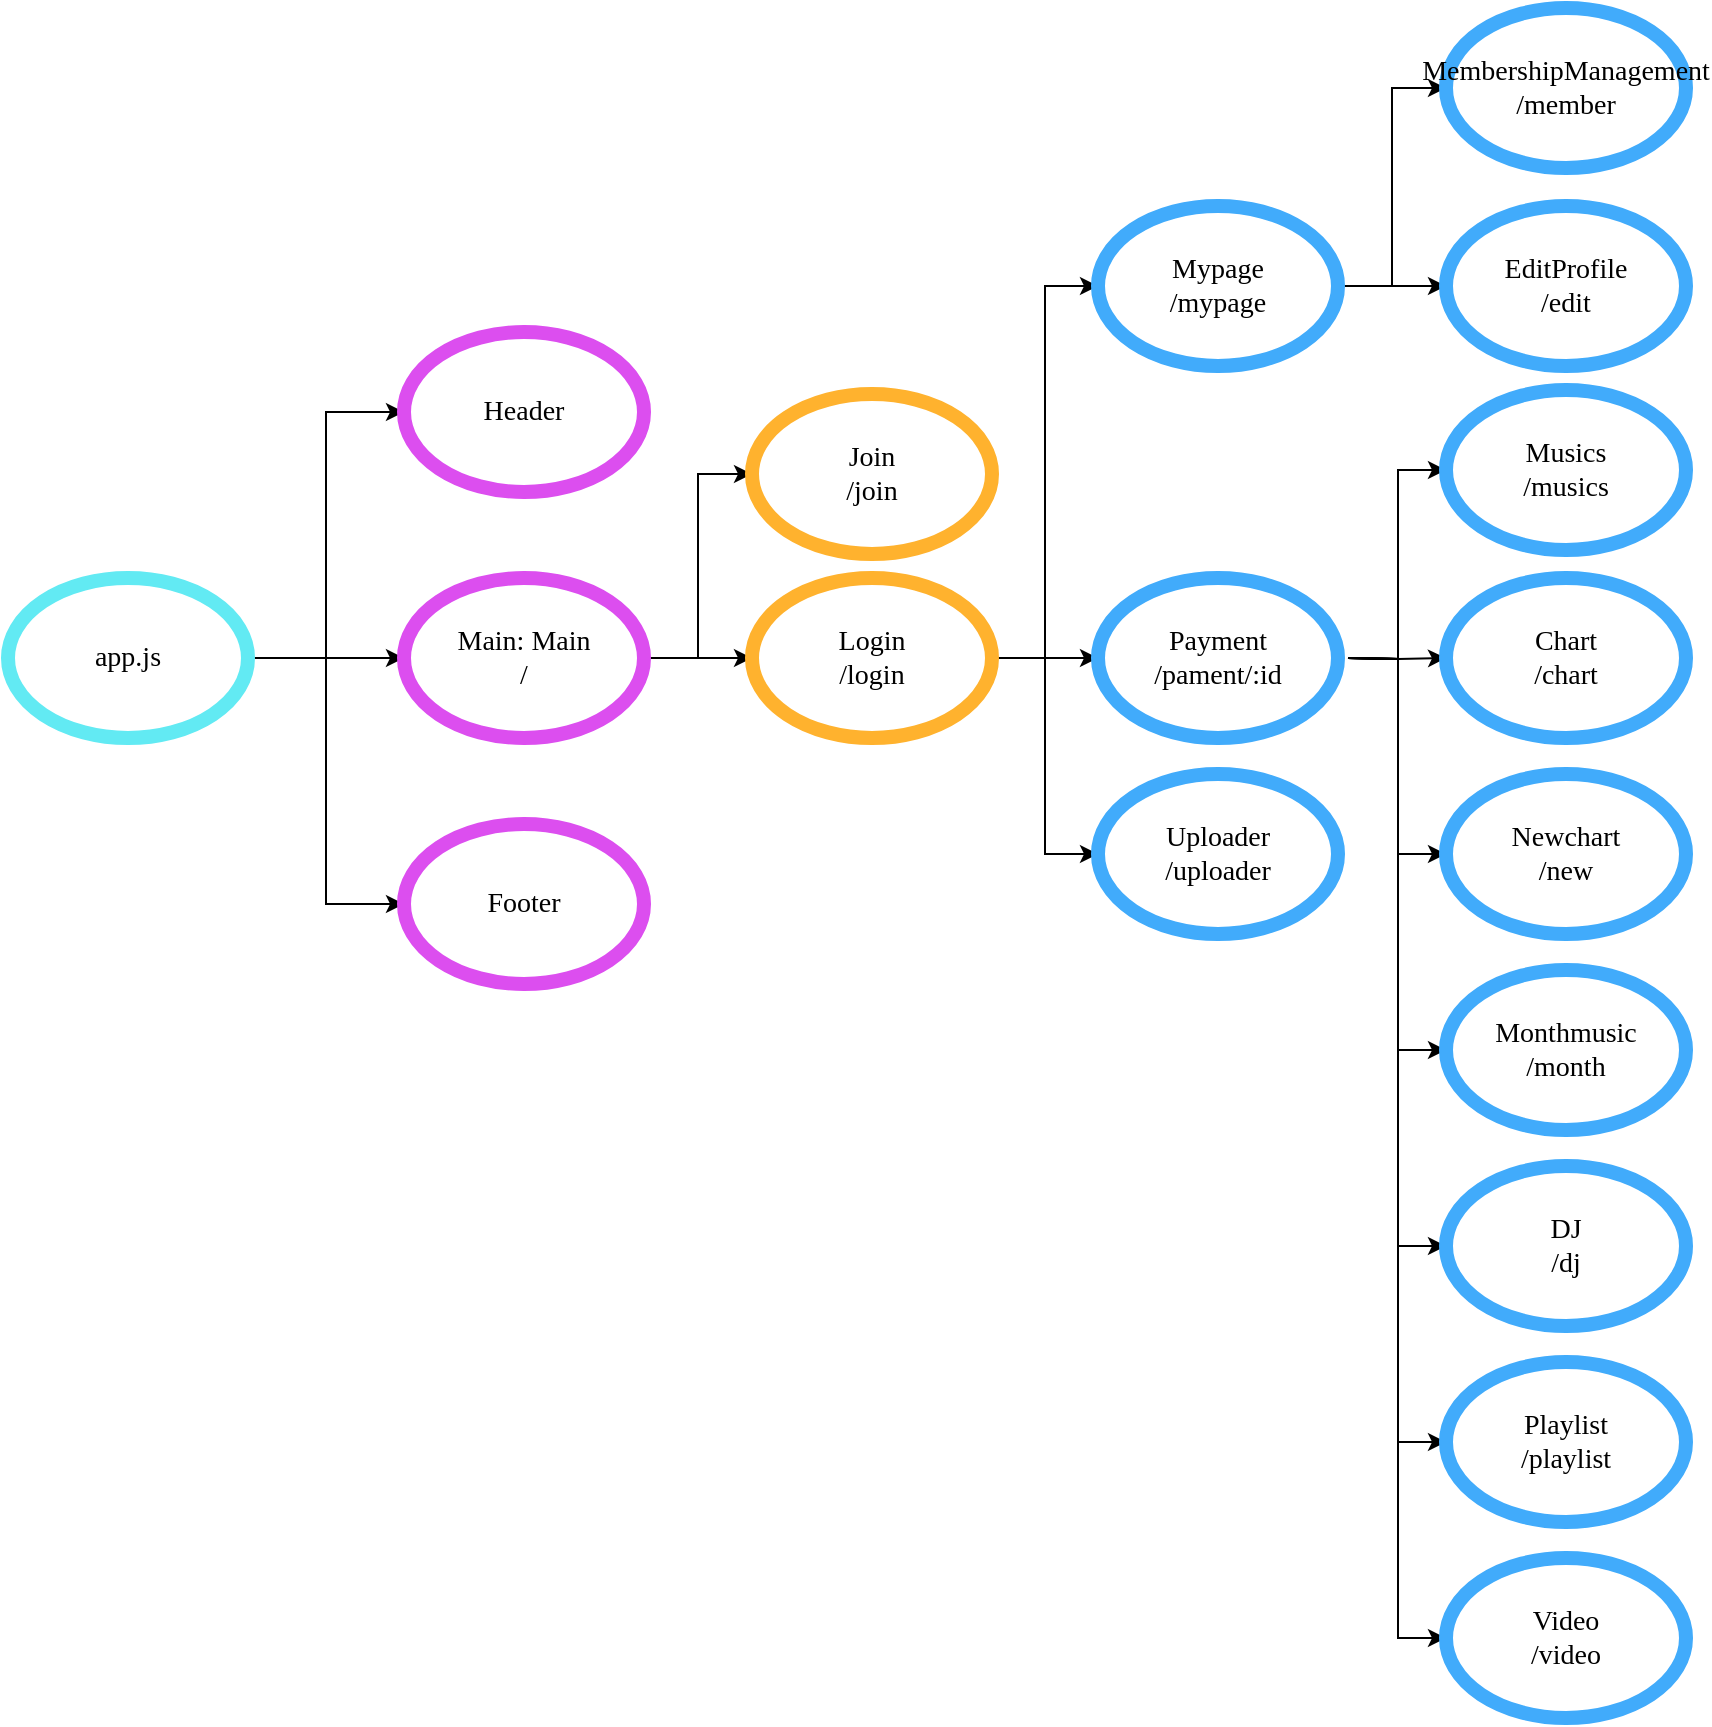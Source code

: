 <mxfile version="22.1.0" type="device">
  <diagram name="페이지-1" id="nJjQuzxzFOZdTHx67VrJ">
    <mxGraphModel dx="3448" dy="982" grid="0" gridSize="10" guides="1" tooltips="1" connect="1" arrows="1" fold="1" page="0" pageScale="1" pageWidth="1169" pageHeight="827" background="#FFFFFF" math="0" shadow="0">
      <root>
        <mxCell id="0" />
        <mxCell id="1" parent="0" />
        <mxCell id="q1l0Mfk32L4LQjD-C9zq-31" value="" style="edgeStyle=orthogonalEdgeStyle;rounded=0;orthogonalLoop=1;jettySize=auto;html=1;verticalAlign=top;" parent="1" edge="1">
          <mxGeometry relative="1" as="geometry">
            <mxPoint x="1940" y="250" as="sourcePoint" />
          </mxGeometry>
        </mxCell>
        <mxCell id="7Ne4PcIB_8j4skOOkWno-11" value="" style="edgeStyle=orthogonalEdgeStyle;rounded=0;orthogonalLoop=1;jettySize=auto;html=1;fontStyle=0;fontSize=14;" parent="1" source="7Ne4PcIB_8j4skOOkWno-4" target="7Ne4PcIB_8j4skOOkWno-10" edge="1">
          <mxGeometry relative="1" as="geometry" />
        </mxCell>
        <mxCell id="7Ne4PcIB_8j4skOOkWno-23" style="edgeStyle=orthogonalEdgeStyle;rounded=0;orthogonalLoop=1;jettySize=auto;html=1;exitX=1;exitY=0.5;exitDx=0;exitDy=0;entryX=0;entryY=0.5;entryDx=0;entryDy=0;fontStyle=0;fontSize=14;" parent="1" source="7Ne4PcIB_8j4skOOkWno-4" target="7Ne4PcIB_8j4skOOkWno-8" edge="1">
          <mxGeometry relative="1" as="geometry" />
        </mxCell>
        <mxCell id="7Ne4PcIB_8j4skOOkWno-24" style="edgeStyle=orthogonalEdgeStyle;rounded=0;orthogonalLoop=1;jettySize=auto;html=1;exitX=1;exitY=0.5;exitDx=0;exitDy=0;entryX=0;entryY=0.5;entryDx=0;entryDy=0;fontStyle=0;fontSize=14;" parent="1" source="7Ne4PcIB_8j4skOOkWno-4" target="7Ne4PcIB_8j4skOOkWno-9" edge="1">
          <mxGeometry relative="1" as="geometry" />
        </mxCell>
        <mxCell id="7Ne4PcIB_8j4skOOkWno-4" value="app.js" style="ellipse;whiteSpace=wrap;html=1;strokeWidth=7;strokeColor=#62eaf3;fontSize=14;fontStyle=0;fontFamily=Lucida Console;" parent="1" vertex="1">
          <mxGeometry x="-1012" y="499" width="120" height="80" as="geometry" />
        </mxCell>
        <mxCell id="7Ne4PcIB_8j4skOOkWno-8" value="Header" style="ellipse;whiteSpace=wrap;html=1;strokeWidth=7;strokeColor=#dc4eef;fontSize=14;fontStyle=0;fontFamily=Lucida Console;" parent="1" vertex="1">
          <mxGeometry x="-814" y="376" width="120" height="80" as="geometry" />
        </mxCell>
        <mxCell id="7Ne4PcIB_8j4skOOkWno-9" value="Footer" style="ellipse;whiteSpace=wrap;html=1;strokeWidth=7;strokeColor=#dc4eef;fontSize=14;fontStyle=0;fontFamily=Lucida Console;" parent="1" vertex="1">
          <mxGeometry x="-814" y="622" width="120" height="80" as="geometry" />
        </mxCell>
        <mxCell id="7Ne4PcIB_8j4skOOkWno-28" style="edgeStyle=orthogonalEdgeStyle;rounded=0;orthogonalLoop=1;jettySize=auto;html=1;entryX=0;entryY=0.5;entryDx=0;entryDy=0;fontStyle=0;fontSize=14;" parent="1" source="7Ne4PcIB_8j4skOOkWno-10" target="7Ne4PcIB_8j4skOOkWno-14" edge="1">
          <mxGeometry relative="1" as="geometry" />
        </mxCell>
        <mxCell id="7Ne4PcIB_8j4skOOkWno-30" style="edgeStyle=orthogonalEdgeStyle;rounded=0;orthogonalLoop=1;jettySize=auto;html=1;exitX=1;exitY=0.5;exitDx=0;exitDy=0;entryX=0;entryY=0.5;entryDx=0;entryDy=0;fontStyle=0;fontSize=14;" parent="1" source="7Ne4PcIB_8j4skOOkWno-10" target="7Ne4PcIB_8j4skOOkWno-15" edge="1">
          <mxGeometry relative="1" as="geometry" />
        </mxCell>
        <mxCell id="7Ne4PcIB_8j4skOOkWno-10" value="Main: Main&lt;br style=&quot;font-size: 14px;&quot;&gt;/" style="ellipse;whiteSpace=wrap;html=1;strokeWidth=7;strokeColor=#dc4eef;fontSize=14;fontStyle=0;fontFamily=Lucida Console;" parent="1" vertex="1">
          <mxGeometry x="-814" y="499" width="120" height="80" as="geometry" />
        </mxCell>
        <mxCell id="7Ne4PcIB_8j4skOOkWno-32" style="edgeStyle=orthogonalEdgeStyle;rounded=0;orthogonalLoop=1;jettySize=auto;html=1;entryX=0;entryY=0.5;entryDx=0;entryDy=0;fontStyle=0;fontSize=14;" parent="1" source="7Ne4PcIB_8j4skOOkWno-14" target="7Ne4PcIB_8j4skOOkWno-16" edge="1">
          <mxGeometry relative="1" as="geometry" />
        </mxCell>
        <mxCell id="7Ne4PcIB_8j4skOOkWno-33" style="edgeStyle=orthogonalEdgeStyle;rounded=0;orthogonalLoop=1;jettySize=auto;html=1;exitX=1;exitY=0.5;exitDx=0;exitDy=0;entryX=0;entryY=0.5;entryDx=0;entryDy=0;fontStyle=0;fontSize=14;" parent="1" target="7Ne4PcIB_8j4skOOkWno-18" edge="1">
          <mxGeometry relative="1" as="geometry">
            <mxPoint x="-342.0" y="539" as="sourcePoint" />
          </mxGeometry>
        </mxCell>
        <mxCell id="FywolilYDu0weeQNcM6k-14" style="edgeStyle=orthogonalEdgeStyle;rounded=0;orthogonalLoop=1;jettySize=auto;html=1;exitX=1;exitY=0.5;exitDx=0;exitDy=0;entryX=0;entryY=0.5;entryDx=0;entryDy=0;" edge="1" parent="1" target="FywolilYDu0weeQNcM6k-2">
          <mxGeometry relative="1" as="geometry">
            <mxPoint x="-342.0" y="539" as="sourcePoint" />
          </mxGeometry>
        </mxCell>
        <mxCell id="FywolilYDu0weeQNcM6k-17" style="edgeStyle=orthogonalEdgeStyle;rounded=0;orthogonalLoop=1;jettySize=auto;html=1;exitX=1;exitY=0.5;exitDx=0;exitDy=0;entryX=0;entryY=0.5;entryDx=0;entryDy=0;" edge="1" parent="1" target="FywolilYDu0weeQNcM6k-3">
          <mxGeometry relative="1" as="geometry">
            <mxPoint x="-342.0" y="539" as="sourcePoint" />
          </mxGeometry>
        </mxCell>
        <mxCell id="FywolilYDu0weeQNcM6k-18" style="edgeStyle=orthogonalEdgeStyle;rounded=0;orthogonalLoop=1;jettySize=auto;html=1;exitX=1;exitY=0.5;exitDx=0;exitDy=0;entryX=0;entryY=0.5;entryDx=0;entryDy=0;" edge="1" parent="1" target="FywolilYDu0weeQNcM6k-4">
          <mxGeometry relative="1" as="geometry">
            <mxPoint x="-342.0" y="539" as="sourcePoint" />
          </mxGeometry>
        </mxCell>
        <mxCell id="FywolilYDu0weeQNcM6k-19" style="edgeStyle=orthogonalEdgeStyle;rounded=0;orthogonalLoop=1;jettySize=auto;html=1;exitX=1;exitY=0.5;exitDx=0;exitDy=0;entryX=0;entryY=0.5;entryDx=0;entryDy=0;" edge="1" parent="1" target="FywolilYDu0weeQNcM6k-5">
          <mxGeometry relative="1" as="geometry">
            <mxPoint x="-342.0" y="539" as="sourcePoint" />
          </mxGeometry>
        </mxCell>
        <mxCell id="FywolilYDu0weeQNcM6k-20" style="edgeStyle=orthogonalEdgeStyle;rounded=0;orthogonalLoop=1;jettySize=auto;html=1;exitX=1;exitY=0.5;exitDx=0;exitDy=0;entryX=0;entryY=0.5;entryDx=0;entryDy=0;" edge="1" parent="1" target="FywolilYDu0weeQNcM6k-6">
          <mxGeometry relative="1" as="geometry">
            <mxPoint x="-342.0" y="539" as="sourcePoint" />
          </mxGeometry>
        </mxCell>
        <mxCell id="FywolilYDu0weeQNcM6k-21" style="edgeStyle=orthogonalEdgeStyle;rounded=0;orthogonalLoop=1;jettySize=auto;html=1;exitX=1;exitY=0.5;exitDx=0;exitDy=0;entryX=0;entryY=0.5;entryDx=0;entryDy=0;" edge="1" parent="1" target="FywolilYDu0weeQNcM6k-7">
          <mxGeometry relative="1" as="geometry">
            <mxPoint x="-342.0" y="539" as="sourcePoint" />
          </mxGeometry>
        </mxCell>
        <mxCell id="FywolilYDu0weeQNcM6k-25" style="edgeStyle=orthogonalEdgeStyle;rounded=0;orthogonalLoop=1;jettySize=auto;html=1;entryX=0;entryY=0.5;entryDx=0;entryDy=0;" edge="1" parent="1" source="7Ne4PcIB_8j4skOOkWno-14" target="FywolilYDu0weeQNcM6k-13">
          <mxGeometry relative="1" as="geometry" />
        </mxCell>
        <mxCell id="FywolilYDu0weeQNcM6k-26" style="edgeStyle=orthogonalEdgeStyle;rounded=0;orthogonalLoop=1;jettySize=auto;html=1;exitX=1;exitY=0.5;exitDx=0;exitDy=0;entryX=0;entryY=0.5;entryDx=0;entryDy=0;" edge="1" parent="1" source="7Ne4PcIB_8j4skOOkWno-14" target="FywolilYDu0weeQNcM6k-11">
          <mxGeometry relative="1" as="geometry" />
        </mxCell>
        <mxCell id="7Ne4PcIB_8j4skOOkWno-14" value="Login&lt;br style=&quot;font-size: 14px;&quot;&gt;/login" style="ellipse;whiteSpace=wrap;html=1;strokeWidth=7;strokeColor=#ffb22e;fontSize=14;fontStyle=0;fontFamily=Lucida Console;" parent="1" vertex="1">
          <mxGeometry x="-640" y="499" width="120" height="80" as="geometry" />
        </mxCell>
        <mxCell id="7Ne4PcIB_8j4skOOkWno-15" value="Join&lt;br style=&quot;font-size: 14px;&quot;&gt;/join" style="ellipse;whiteSpace=wrap;html=1;strokeWidth=7;strokeColor=#ffb22e;fontSize=14;fontStyle=0;fontFamily=Lucida Console;" parent="1" vertex="1">
          <mxGeometry x="-640" y="407" width="120" height="80" as="geometry" />
        </mxCell>
        <mxCell id="FywolilYDu0weeQNcM6k-9" value="" style="edgeStyle=orthogonalEdgeStyle;rounded=0;orthogonalLoop=1;jettySize=auto;html=1;" edge="1" parent="1" source="7Ne4PcIB_8j4skOOkWno-16" target="FywolilYDu0weeQNcM6k-8">
          <mxGeometry relative="1" as="geometry" />
        </mxCell>
        <mxCell id="FywolilYDu0weeQNcM6k-22" style="edgeStyle=orthogonalEdgeStyle;rounded=0;orthogonalLoop=1;jettySize=auto;html=1;exitX=1;exitY=0.5;exitDx=0;exitDy=0;entryX=0;entryY=0.5;entryDx=0;entryDy=0;" edge="1" parent="1" source="7Ne4PcIB_8j4skOOkWno-16" target="FywolilYDu0weeQNcM6k-10">
          <mxGeometry relative="1" as="geometry" />
        </mxCell>
        <mxCell id="7Ne4PcIB_8j4skOOkWno-16" value="Mypage&lt;br style=&quot;font-size: 14px;&quot;&gt;/mypage" style="ellipse;whiteSpace=wrap;html=1;strokeWidth=7;strokeColor=#41abfb;fontSize=14;fontStyle=0;fontFamily=Lucida Console;" parent="1" vertex="1">
          <mxGeometry x="-467" y="313" width="120" height="80" as="geometry" />
        </mxCell>
        <mxCell id="7Ne4PcIB_8j4skOOkWno-18" value="Chart&lt;br style=&quot;font-size: 14px;&quot;&gt;/chart" style="ellipse;whiteSpace=wrap;html=1;strokeWidth=7;strokeColor=#41abfb;fontSize=14;fontStyle=0;fontFamily=Lucida Console;" parent="1" vertex="1">
          <mxGeometry x="-293" y="499" width="120" height="80" as="geometry" />
        </mxCell>
        <mxCell id="FywolilYDu0weeQNcM6k-2" value="Musics&lt;br&gt;/musics" style="ellipse;whiteSpace=wrap;html=1;strokeWidth=7;strokeColor=#41abfb;fontSize=14;fontStyle=0;fontFamily=Lucida Console;" vertex="1" parent="1">
          <mxGeometry x="-293" y="405" width="120" height="80" as="geometry" />
        </mxCell>
        <mxCell id="FywolilYDu0weeQNcM6k-3" value="Newchart&lt;br style=&quot;font-size: 14px;&quot;&gt;/new" style="ellipse;whiteSpace=wrap;html=1;strokeWidth=7;strokeColor=#41abfb;fontSize=14;fontStyle=0;fontFamily=Lucida Console;" vertex="1" parent="1">
          <mxGeometry x="-293" y="597" width="120" height="80" as="geometry" />
        </mxCell>
        <mxCell id="FywolilYDu0weeQNcM6k-4" value="Monthmusic&lt;br&gt;/month" style="ellipse;whiteSpace=wrap;html=1;strokeWidth=7;strokeColor=#41abfb;fontSize=14;fontStyle=0;fontFamily=Lucida Console;" vertex="1" parent="1">
          <mxGeometry x="-293" y="695" width="120" height="80" as="geometry" />
        </mxCell>
        <mxCell id="FywolilYDu0weeQNcM6k-5" value="DJ&lt;br&gt;/dj" style="ellipse;whiteSpace=wrap;html=1;strokeWidth=7;strokeColor=#41abfb;fontSize=14;fontStyle=0;fontFamily=Lucida Console;" vertex="1" parent="1">
          <mxGeometry x="-293" y="793" width="120" height="80" as="geometry" />
        </mxCell>
        <mxCell id="FywolilYDu0weeQNcM6k-6" value="Playlist&lt;br&gt;/playlist" style="ellipse;whiteSpace=wrap;html=1;strokeWidth=7;strokeColor=#41abfb;fontSize=14;fontStyle=0;fontFamily=Lucida Console;" vertex="1" parent="1">
          <mxGeometry x="-293" y="891" width="120" height="80" as="geometry" />
        </mxCell>
        <mxCell id="FywolilYDu0weeQNcM6k-7" value="Video&lt;br&gt;/video" style="ellipse;whiteSpace=wrap;html=1;strokeWidth=7;strokeColor=#41abfb;fontSize=14;fontStyle=0;fontFamily=Lucida Console;" vertex="1" parent="1">
          <mxGeometry x="-293" y="989" width="120" height="80" as="geometry" />
        </mxCell>
        <mxCell id="FywolilYDu0weeQNcM6k-8" value="EditProfile&lt;br&gt;/edit&lt;br&gt;" style="ellipse;whiteSpace=wrap;html=1;strokeWidth=7;strokeColor=#41abfb;fontSize=14;fontStyle=0;fontFamily=Lucida Console;" vertex="1" parent="1">
          <mxGeometry x="-293" y="313" width="120" height="80" as="geometry" />
        </mxCell>
        <mxCell id="FywolilYDu0weeQNcM6k-10" value="MembershipManagement&lt;br&gt;/member" style="ellipse;whiteSpace=wrap;html=1;strokeWidth=7;strokeColor=#41abfb;fontSize=14;fontStyle=0;fontFamily=Lucida Console;" vertex="1" parent="1">
          <mxGeometry x="-293" y="214" width="120" height="80" as="geometry" />
        </mxCell>
        <mxCell id="FywolilYDu0weeQNcM6k-11" value="Uploader&lt;br&gt;/uploader" style="ellipse;whiteSpace=wrap;html=1;strokeWidth=7;strokeColor=#41abfb;fontSize=14;fontStyle=0;fontFamily=Lucida Console;" vertex="1" parent="1">
          <mxGeometry x="-467" y="597" width="120" height="80" as="geometry" />
        </mxCell>
        <mxCell id="FywolilYDu0weeQNcM6k-13" value="Payment&lt;br&gt;/pament/:id" style="ellipse;whiteSpace=wrap;html=1;strokeWidth=7;strokeColor=#41abfb;fontSize=14;fontStyle=0;fontFamily=Lucida Console;" vertex="1" parent="1">
          <mxGeometry x="-467" y="499" width="120" height="80" as="geometry" />
        </mxCell>
      </root>
    </mxGraphModel>
  </diagram>
</mxfile>
